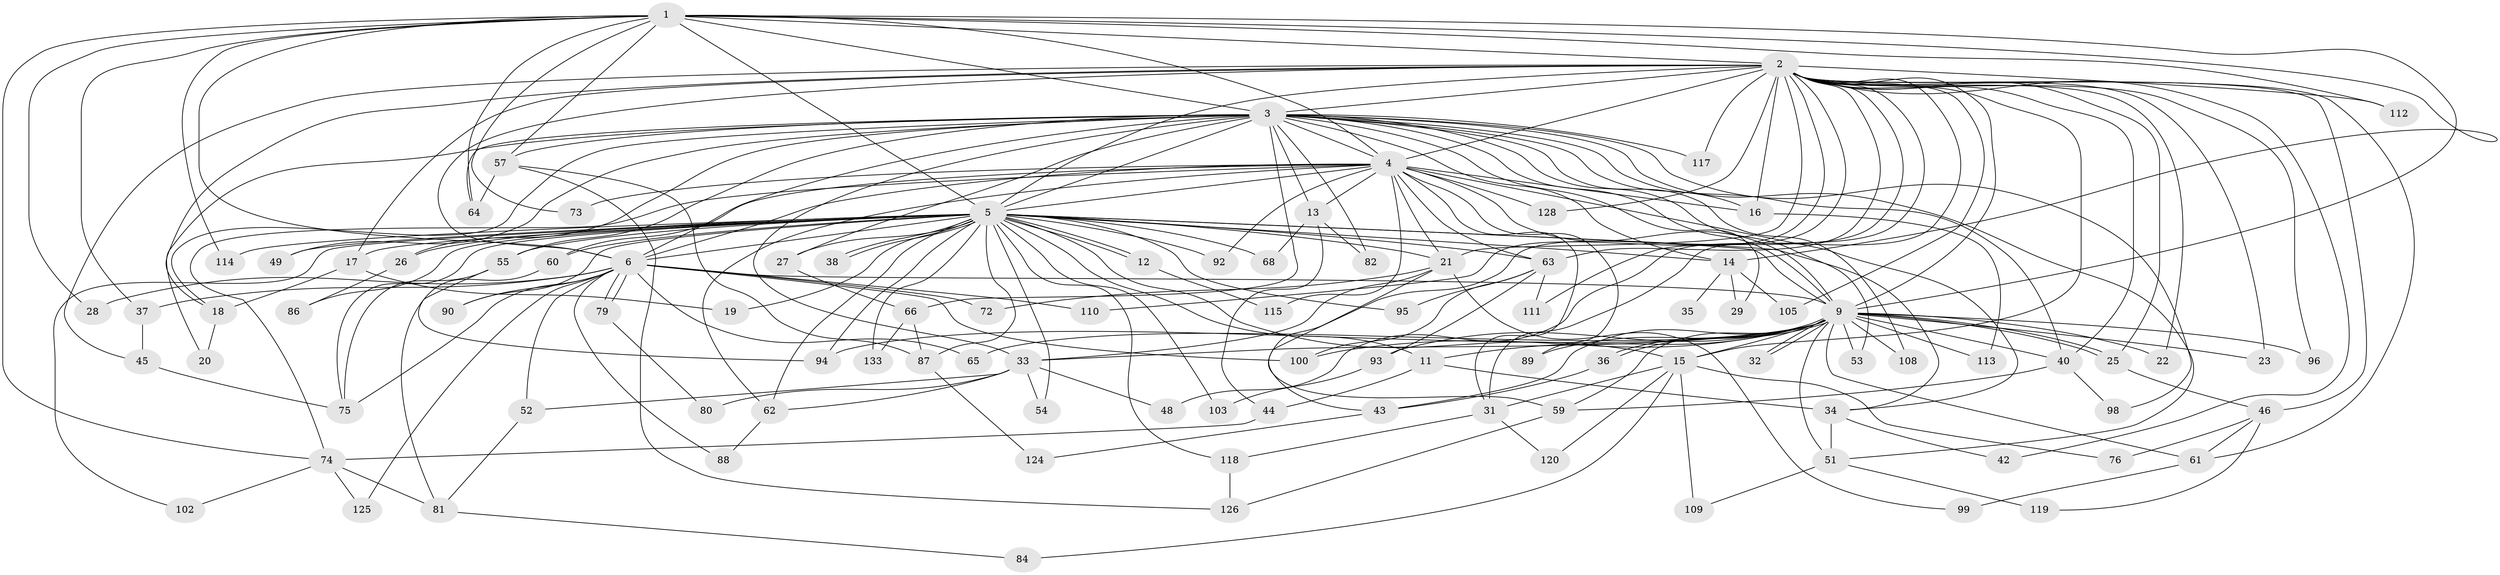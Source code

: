 // original degree distribution, {19: 0.015037593984962405, 14: 0.007518796992481203, 25: 0.007518796992481203, 30: 0.007518796992481203, 22: 0.007518796992481203, 21: 0.015037593984962405, 34: 0.007518796992481203, 28: 0.007518796992481203, 4: 0.14285714285714285, 3: 0.17293233082706766, 7: 0.015037593984962405, 8: 0.015037593984962405, 2: 0.5338345864661654, 5: 0.03007518796992481, 6: 0.015037593984962405}
// Generated by graph-tools (version 1.1) at 2025/41/03/06/25 10:41:38]
// undirected, 99 vertices, 229 edges
graph export_dot {
graph [start="1"]
  node [color=gray90,style=filled];
  1 [super="+78"];
  2 [super="+10"];
  3 [super="+7"];
  4 [super="+30"];
  5 [super="+8"];
  6 [super="+39"];
  9 [super="+47"];
  11 [super="+56"];
  12;
  13 [super="+122"];
  14 [super="+24"];
  15 [super="+130"];
  16 [super="+85"];
  17;
  18 [super="+116"];
  19;
  20;
  21 [super="+71"];
  22;
  23;
  25 [super="+41"];
  26;
  27;
  28;
  29;
  31 [super="+50"];
  32;
  33 [super="+127"];
  34;
  35;
  36 [super="+91"];
  37;
  38;
  40 [super="+58"];
  42;
  43;
  44 [super="+132"];
  45 [super="+106"];
  46 [super="+70"];
  48;
  49;
  51 [super="+77"];
  52 [super="+104"];
  53;
  54;
  55 [super="+83"];
  57 [super="+97"];
  59 [super="+69"];
  60;
  61 [super="+67"];
  62 [super="+131"];
  63 [super="+107"];
  64 [super="+101"];
  65;
  66;
  68;
  72;
  73;
  74;
  75;
  76;
  79;
  80;
  81;
  82;
  84;
  86;
  87;
  88;
  89;
  90;
  92;
  93;
  94 [super="+121"];
  95;
  96;
  98;
  99;
  100 [super="+123"];
  102;
  103;
  105;
  108;
  109;
  110;
  111;
  112;
  113;
  114;
  115;
  117;
  118;
  119;
  120;
  124;
  125;
  126 [super="+129"];
  128;
  133;
  1 -- 2 [weight=2];
  1 -- 3 [weight=3];
  1 -- 4;
  1 -- 5 [weight=2];
  1 -- 6;
  1 -- 9;
  1 -- 14;
  1 -- 28;
  1 -- 37;
  1 -- 57;
  1 -- 64;
  1 -- 73;
  1 -- 74;
  1 -- 112;
  1 -- 114;
  2 -- 3 [weight=4];
  2 -- 4 [weight=2];
  2 -- 5 [weight=4];
  2 -- 6 [weight=2];
  2 -- 9 [weight=2];
  2 -- 31;
  2 -- 40;
  2 -- 63;
  2 -- 111;
  2 -- 128;
  2 -- 15;
  2 -- 16;
  2 -- 17;
  2 -- 21;
  2 -- 22;
  2 -- 23;
  2 -- 96;
  2 -- 105;
  2 -- 42;
  2 -- 43;
  2 -- 45;
  2 -- 46;
  2 -- 110;
  2 -- 48;
  2 -- 112;
  2 -- 117;
  2 -- 61;
  2 -- 18;
  2 -- 25;
  3 -- 4 [weight=2];
  3 -- 5 [weight=4];
  3 -- 6 [weight=2];
  3 -- 9 [weight=2];
  3 -- 26;
  3 -- 27;
  3 -- 49;
  3 -- 51;
  3 -- 55;
  3 -- 64;
  3 -- 98;
  3 -- 108;
  3 -- 66;
  3 -- 13;
  3 -- 16;
  3 -- 18;
  3 -- 82;
  3 -- 20;
  3 -- 29;
  3 -- 33;
  3 -- 53;
  3 -- 117;
  3 -- 57;
  3 -- 14;
  3 -- 40;
  4 -- 5 [weight=2];
  4 -- 6;
  4 -- 9 [weight=3];
  4 -- 13;
  4 -- 16;
  4 -- 21;
  4 -- 31;
  4 -- 34;
  4 -- 60;
  4 -- 62;
  4 -- 73;
  4 -- 74;
  4 -- 89;
  4 -- 92;
  4 -- 115;
  4 -- 128;
  4 -- 63;
  5 -- 6 [weight=3];
  5 -- 9 [weight=2];
  5 -- 12;
  5 -- 12;
  5 -- 15;
  5 -- 17;
  5 -- 26;
  5 -- 27;
  5 -- 34;
  5 -- 38;
  5 -- 38;
  5 -- 49;
  5 -- 55;
  5 -- 60;
  5 -- 62;
  5 -- 63;
  5 -- 75;
  5 -- 86;
  5 -- 94;
  5 -- 102;
  5 -- 103;
  5 -- 118;
  5 -- 68;
  5 -- 133;
  5 -- 11;
  5 -- 14;
  5 -- 19;
  5 -- 87;
  5 -- 90;
  5 -- 92;
  5 -- 95;
  5 -- 114;
  5 -- 54;
  5 -- 21;
  6 -- 9;
  6 -- 28;
  6 -- 37;
  6 -- 52;
  6 -- 65;
  6 -- 72;
  6 -- 75;
  6 -- 79;
  6 -- 79;
  6 -- 88;
  6 -- 100;
  6 -- 110;
  6 -- 125;
  6 -- 90;
  9 -- 11;
  9 -- 22;
  9 -- 23;
  9 -- 25;
  9 -- 25;
  9 -- 32;
  9 -- 32;
  9 -- 36;
  9 -- 36;
  9 -- 40;
  9 -- 43;
  9 -- 53;
  9 -- 65;
  9 -- 89;
  9 -- 93;
  9 -- 94;
  9 -- 96;
  9 -- 100;
  9 -- 113;
  9 -- 108;
  9 -- 61;
  9 -- 51;
  9 -- 15;
  9 -- 59;
  9 -- 33;
  11 -- 44;
  11 -- 34;
  12 -- 115;
  13 -- 44;
  13 -- 68;
  13 -- 82;
  14 -- 29;
  14 -- 105;
  14 -- 35;
  15 -- 76;
  15 -- 84;
  15 -- 109;
  15 -- 120;
  15 -- 31;
  16 -- 113;
  17 -- 18;
  17 -- 19;
  18 -- 20;
  21 -- 33;
  21 -- 59;
  21 -- 72;
  21 -- 99;
  25 -- 46 [weight=2];
  26 -- 86;
  27 -- 66;
  31 -- 120;
  31 -- 118;
  33 -- 48;
  33 -- 52;
  33 -- 54;
  33 -- 80;
  33 -- 62;
  34 -- 42;
  34 -- 51;
  36 -- 43;
  37 -- 45;
  40 -- 59;
  40 -- 98;
  43 -- 124;
  44 -- 74;
  45 -- 75;
  46 -- 61;
  46 -- 76;
  46 -- 119;
  51 -- 109;
  51 -- 119;
  52 -- 81;
  55 -- 94;
  55 -- 75;
  57 -- 64;
  57 -- 87;
  57 -- 126;
  59 -- 126;
  60 -- 81;
  61 -- 99;
  62 -- 88;
  63 -- 93;
  63 -- 95;
  63 -- 111;
  63 -- 100;
  66 -- 87;
  66 -- 133;
  74 -- 81;
  74 -- 102;
  74 -- 125;
  79 -- 80;
  81 -- 84;
  87 -- 124;
  93 -- 103;
  118 -- 126;
}
